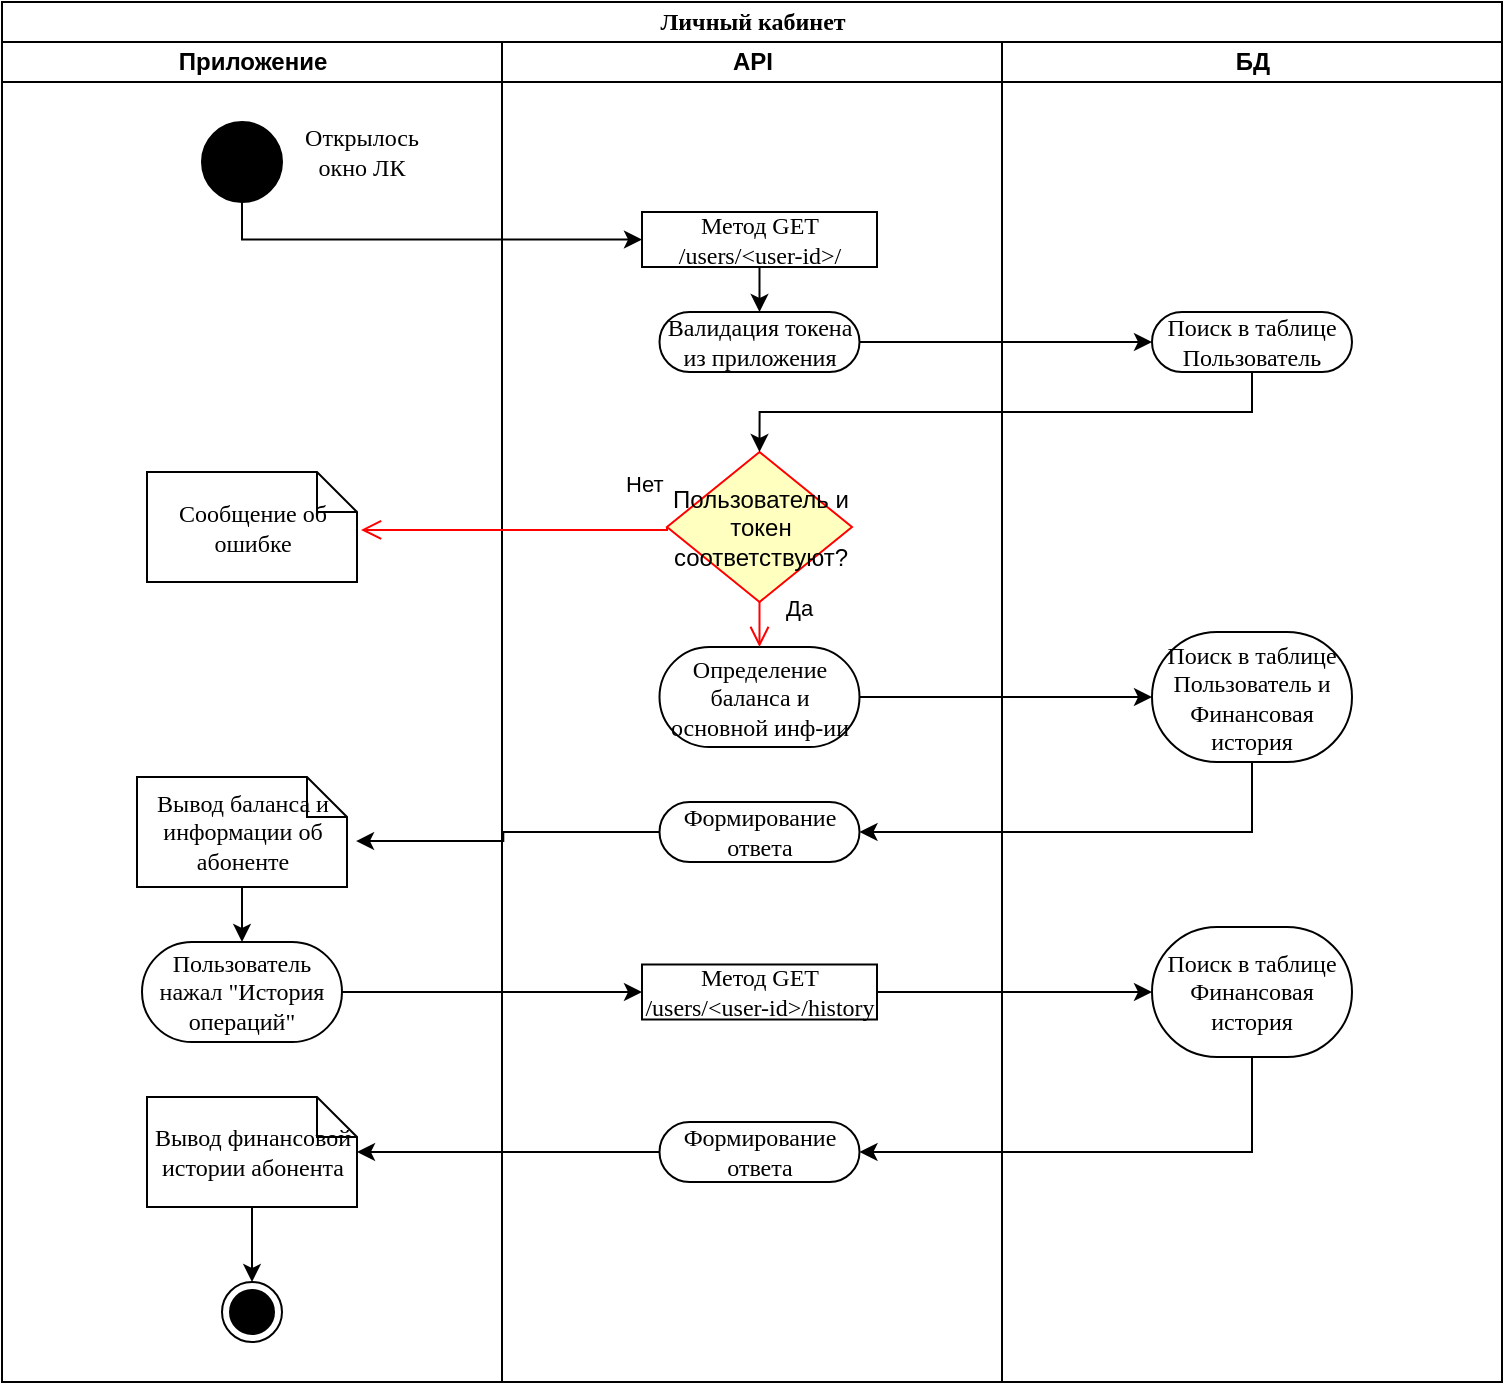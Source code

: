 <mxfile version="20.3.0" type="device"><diagram name="Page-1" id="0783ab3e-0a74-02c8-0abd-f7b4e66b4bec"><mxGraphModel dx="1422" dy="868" grid="1" gridSize="10" guides="1" tooltips="1" connect="1" arrows="1" fold="1" page="1" pageScale="1" pageWidth="850" pageHeight="1100" background="none" math="0" shadow="0"><root><mxCell id="0"/><mxCell id="1" parent="0"/><mxCell id="1c1d494c118603dd-1" value="Личный кабинет" style="swimlane;html=1;childLayout=stackLayout;startSize=20;rounded=0;shadow=0;comic=0;labelBackgroundColor=none;strokeWidth=1;fontFamily=Verdana;fontSize=12;align=center;" parent="1" vertex="1"><mxGeometry x="40" y="30" width="750" height="690" as="geometry"/></mxCell><mxCell id="1c1d494c118603dd-2" value="Приложение" style="swimlane;html=1;startSize=20;" parent="1c1d494c118603dd-1" vertex="1"><mxGeometry y="20" width="250" height="670" as="geometry"/></mxCell><mxCell id="60571a20871a0731-4" value="" style="ellipse;whiteSpace=wrap;html=1;rounded=0;shadow=0;comic=0;labelBackgroundColor=none;strokeWidth=1;fillColor=#000000;fontFamily=Verdana;fontSize=12;align=center;" parent="1c1d494c118603dd-2" vertex="1"><mxGeometry x="100" y="40" width="40" height="40" as="geometry"/></mxCell><mxCell id="r3UgvurVyZAMj0sdFlId-1" value="&lt;font face=&quot;Verdana&quot;&gt;Открылось окно ЛК&lt;/font&gt;" style="text;html=1;strokeColor=none;fillColor=none;align=center;verticalAlign=middle;whiteSpace=wrap;rounded=0;" parent="1c1d494c118603dd-2" vertex="1"><mxGeometry x="150" y="40" width="60" height="30" as="geometry"/></mxCell><mxCell id="vRtvnYASfrfjT17JIGCq-29" value="Сообщение об ошибке" style="shape=note;whiteSpace=wrap;html=1;rounded=0;shadow=0;comic=0;labelBackgroundColor=none;strokeWidth=1;fontFamily=Verdana;fontSize=12;align=center;size=20;" parent="1c1d494c118603dd-2" vertex="1"><mxGeometry x="72.5" y="215" width="105" height="55" as="geometry"/></mxCell><mxCell id="9ROEcL1nkC8CjOMjEzlu-43" value="" style="ellipse;html=1;shape=endState;fillColor=#000000;strokeColor=#000000;" parent="1c1d494c118603dd-2" vertex="1"><mxGeometry x="110" y="620" width="30" height="30" as="geometry"/></mxCell><mxCell id="iT9c6qehQhsHCyzPZ34q-9" style="edgeStyle=orthogonalEdgeStyle;rounded=0;orthogonalLoop=1;jettySize=auto;html=1;exitX=0.5;exitY=1;exitDx=0;exitDy=0;exitPerimeter=0;entryX=0.5;entryY=0;entryDx=0;entryDy=0;" edge="1" parent="1c1d494c118603dd-2" source="iT9c6qehQhsHCyzPZ34q-6" target="iT9c6qehQhsHCyzPZ34q-8"><mxGeometry relative="1" as="geometry"/></mxCell><mxCell id="iT9c6qehQhsHCyzPZ34q-6" value="Вывод баланса и информации об абоненте" style="shape=note;whiteSpace=wrap;html=1;rounded=0;shadow=0;comic=0;labelBackgroundColor=none;strokeWidth=1;fontFamily=Verdana;fontSize=12;align=center;size=20;" vertex="1" parent="1c1d494c118603dd-2"><mxGeometry x="67.5" y="367.5" width="105" height="55" as="geometry"/></mxCell><mxCell id="iT9c6qehQhsHCyzPZ34q-8" value="Пользователь нажал &quot;История операций&quot;" style="rounded=1;whiteSpace=wrap;html=1;shadow=0;comic=0;labelBackgroundColor=none;strokeWidth=1;fontFamily=Verdana;fontSize=12;align=center;arcSize=50;" vertex="1" parent="1c1d494c118603dd-2"><mxGeometry x="70" y="450" width="100" height="50" as="geometry"/></mxCell><mxCell id="iT9c6qehQhsHCyzPZ34q-19" style="edgeStyle=orthogonalEdgeStyle;rounded=0;orthogonalLoop=1;jettySize=auto;html=1;exitX=0.5;exitY=1;exitDx=0;exitDy=0;exitPerimeter=0;entryX=0.5;entryY=0;entryDx=0;entryDy=0;" edge="1" parent="1c1d494c118603dd-2" source="iT9c6qehQhsHCyzPZ34q-17" target="9ROEcL1nkC8CjOMjEzlu-43"><mxGeometry relative="1" as="geometry"/></mxCell><mxCell id="iT9c6qehQhsHCyzPZ34q-17" value="Вывод финансовой истории абонента" style="shape=note;whiteSpace=wrap;html=1;rounded=0;shadow=0;comic=0;labelBackgroundColor=none;strokeWidth=1;fontFamily=Verdana;fontSize=12;align=center;size=20;" vertex="1" parent="1c1d494c118603dd-2"><mxGeometry x="72.5" y="527.5" width="105" height="55" as="geometry"/></mxCell><mxCell id="1c1d494c118603dd-3" value="API" style="swimlane;html=1;startSize=20;" parent="1c1d494c118603dd-1" vertex="1"><mxGeometry x="250" y="20" width="250" height="670" as="geometry"/></mxCell><mxCell id="vRtvnYASfrfjT17JIGCq-17" style="edgeStyle=orthogonalEdgeStyle;rounded=0;orthogonalLoop=1;jettySize=auto;html=1;exitX=0.5;exitY=1;exitDx=0;exitDy=0;entryX=0.5;entryY=0;entryDx=0;entryDy=0;" parent="1c1d494c118603dd-3" source="vRtvnYASfrfjT17JIGCq-3" target="vRtvnYASfrfjT17JIGCq-16" edge="1"><mxGeometry relative="1" as="geometry"/></mxCell><mxCell id="vRtvnYASfrfjT17JIGCq-3" value="Метод GET /users/&amp;lt;user-id&amp;gt;/" style="rounded=0;whiteSpace=wrap;html=1;shadow=0;comic=0;labelBackgroundColor=none;strokeWidth=1;fontFamily=Verdana;fontSize=12;align=center;arcSize=50;" parent="1c1d494c118603dd-3" vertex="1"><mxGeometry x="70" y="85" width="117.5" height="27.5" as="geometry"/></mxCell><mxCell id="vRtvnYASfrfjT17JIGCq-16" value="Валидация токена из приложения" style="rounded=1;whiteSpace=wrap;html=1;shadow=0;comic=0;labelBackgroundColor=none;strokeWidth=1;fontFamily=Verdana;fontSize=12;align=center;arcSize=50;" parent="1c1d494c118603dd-3" vertex="1"><mxGeometry x="78.75" y="135" width="100" height="30" as="geometry"/></mxCell><mxCell id="vRtvnYASfrfjT17JIGCq-25" value="Пользователь и токен соответствуют?" style="rhombus;whiteSpace=wrap;html=1;fillColor=#ffffc0;strokeColor=#ff0000;" parent="1c1d494c118603dd-3" vertex="1"><mxGeometry x="82.5" y="205" width="92.5" height="75" as="geometry"/></mxCell><mxCell id="iT9c6qehQhsHCyzPZ34q-1" value="Определение баланса и основной инф-ии" style="rounded=1;whiteSpace=wrap;html=1;shadow=0;comic=0;labelBackgroundColor=none;strokeWidth=1;fontFamily=Verdana;fontSize=12;align=center;arcSize=50;" vertex="1" parent="1c1d494c118603dd-3"><mxGeometry x="78.75" y="302.5" width="100" height="50" as="geometry"/></mxCell><mxCell id="iT9c6qehQhsHCyzPZ34q-2" value="Формирование ответа" style="rounded=1;whiteSpace=wrap;html=1;shadow=0;comic=0;labelBackgroundColor=none;strokeWidth=1;fontFamily=Verdana;fontSize=12;align=center;arcSize=50;" vertex="1" parent="1c1d494c118603dd-3"><mxGeometry x="78.75" y="380" width="100" height="30" as="geometry"/></mxCell><mxCell id="vRtvnYASfrfjT17JIGCq-27" value="Да" style="edgeStyle=orthogonalEdgeStyle;html=1;align=left;verticalAlign=top;endArrow=open;endSize=8;strokeColor=#ff0000;rounded=0;entryX=0.5;entryY=0;entryDx=0;entryDy=0;" parent="1c1d494c118603dd-3" source="vRtvnYASfrfjT17JIGCq-25" target="iT9c6qehQhsHCyzPZ34q-1" edge="1"><mxGeometry x="-1" y="15" relative="1" as="geometry"><mxPoint x="122.5" y="375" as="targetPoint"/><mxPoint x="-4" y="-10" as="offset"/></mxGeometry></mxCell><mxCell id="iT9c6qehQhsHCyzPZ34q-11" value="Метод GET /users/&amp;lt;user-id&amp;gt;/history" style="rounded=0;whiteSpace=wrap;html=1;shadow=0;comic=0;labelBackgroundColor=none;strokeWidth=1;fontFamily=Verdana;fontSize=12;align=center;arcSize=50;" vertex="1" parent="1c1d494c118603dd-3"><mxGeometry x="70" y="461.25" width="117.5" height="27.5" as="geometry"/></mxCell><mxCell id="iT9c6qehQhsHCyzPZ34q-15" value="Формирование ответа" style="rounded=1;whiteSpace=wrap;html=1;shadow=0;comic=0;labelBackgroundColor=none;strokeWidth=1;fontFamily=Verdana;fontSize=12;align=center;arcSize=50;" vertex="1" parent="1c1d494c118603dd-3"><mxGeometry x="78.75" y="540" width="100" height="30" as="geometry"/></mxCell><mxCell id="1c1d494c118603dd-4" value="БД" style="swimlane;html=1;startSize=20;" parent="1c1d494c118603dd-1" vertex="1"><mxGeometry x="500" y="20" width="250" height="670" as="geometry"><mxRectangle x="500" y="20" width="40" height="970" as="alternateBounds"/></mxGeometry></mxCell><mxCell id="vRtvnYASfrfjT17JIGCq-21" value="Поиск в таблице Пользователь" style="rounded=1;whiteSpace=wrap;html=1;shadow=0;comic=0;labelBackgroundColor=none;strokeWidth=1;fontFamily=Verdana;fontSize=12;align=center;arcSize=50;" parent="1c1d494c118603dd-4" vertex="1"><mxGeometry x="75" y="135" width="100" height="30" as="geometry"/></mxCell><mxCell id="9ROEcL1nkC8CjOMjEzlu-1" value="Поиск в таблице Пользователь и Финансовая история" style="rounded=1;whiteSpace=wrap;html=1;shadow=0;comic=0;labelBackgroundColor=none;strokeWidth=1;fontFamily=Verdana;fontSize=12;align=center;arcSize=50;" parent="1c1d494c118603dd-4" vertex="1"><mxGeometry x="75" y="295" width="100" height="65" as="geometry"/></mxCell><mxCell id="iT9c6qehQhsHCyzPZ34q-13" value="Поиск в таблице Финансовая история" style="rounded=1;whiteSpace=wrap;html=1;shadow=0;comic=0;labelBackgroundColor=none;strokeWidth=1;fontFamily=Verdana;fontSize=12;align=center;arcSize=50;" vertex="1" parent="1c1d494c118603dd-4"><mxGeometry x="75" y="442.5" width="100" height="65" as="geometry"/></mxCell><mxCell id="vRtvnYASfrfjT17JIGCq-22" style="edgeStyle=orthogonalEdgeStyle;rounded=0;orthogonalLoop=1;jettySize=auto;html=1;exitX=1;exitY=0.5;exitDx=0;exitDy=0;entryX=0;entryY=0.5;entryDx=0;entryDy=0;" parent="1c1d494c118603dd-1" source="vRtvnYASfrfjT17JIGCq-16" target="vRtvnYASfrfjT17JIGCq-21" edge="1"><mxGeometry relative="1" as="geometry"/></mxCell><mxCell id="vRtvnYASfrfjT17JIGCq-26" value="Нет" style="edgeStyle=orthogonalEdgeStyle;html=1;align=left;verticalAlign=bottom;endArrow=open;endSize=8;strokeColor=#ff0000;rounded=0;entryX=1.019;entryY=0.527;entryDx=0;entryDy=0;entryPerimeter=0;exitX=0;exitY=0.5;exitDx=0;exitDy=0;" parent="1c1d494c118603dd-1" source="vRtvnYASfrfjT17JIGCq-25" target="vRtvnYASfrfjT17JIGCq-29" edge="1"><mxGeometry x="-0.689" y="-14" relative="1" as="geometry"><mxPoint x="200" y="275" as="targetPoint"/><mxPoint x="310" y="245" as="sourcePoint"/><Array as="points"><mxPoint x="333" y="264"/></Array><mxPoint as="offset"/></mxGeometry></mxCell><mxCell id="r3UgvurVyZAMj0sdFlId-4" value="" style="edgeStyle=orthogonalEdgeStyle;rounded=0;orthogonalLoop=1;jettySize=auto;html=1;entryX=0;entryY=0.5;entryDx=0;entryDy=0;" parent="1c1d494c118603dd-1" source="60571a20871a0731-4" target="vRtvnYASfrfjT17JIGCq-3" edge="1"><mxGeometry relative="1" as="geometry"><mxPoint x="120" y="125" as="targetPoint"/><Array as="points"><mxPoint x="120" y="119"/></Array></mxGeometry></mxCell><mxCell id="vRtvnYASfrfjT17JIGCq-23" style="edgeStyle=orthogonalEdgeStyle;rounded=0;orthogonalLoop=1;jettySize=auto;html=1;exitX=0.5;exitY=1;exitDx=0;exitDy=0;entryX=0.5;entryY=0;entryDx=0;entryDy=0;" parent="1c1d494c118603dd-1" source="vRtvnYASfrfjT17JIGCq-21" target="vRtvnYASfrfjT17JIGCq-25" edge="1"><mxGeometry relative="1" as="geometry"><mxPoint x="625" y="235" as="targetPoint"/></mxGeometry></mxCell><mxCell id="iT9c6qehQhsHCyzPZ34q-4" style="edgeStyle=orthogonalEdgeStyle;rounded=0;orthogonalLoop=1;jettySize=auto;html=1;exitX=1;exitY=0.5;exitDx=0;exitDy=0;entryX=0;entryY=0.5;entryDx=0;entryDy=0;" edge="1" parent="1c1d494c118603dd-1" source="iT9c6qehQhsHCyzPZ34q-1" target="9ROEcL1nkC8CjOMjEzlu-1"><mxGeometry relative="1" as="geometry"/></mxCell><mxCell id="iT9c6qehQhsHCyzPZ34q-5" style="edgeStyle=orthogonalEdgeStyle;rounded=0;orthogonalLoop=1;jettySize=auto;html=1;exitX=0.5;exitY=1;exitDx=0;exitDy=0;entryX=1;entryY=0.5;entryDx=0;entryDy=0;" edge="1" parent="1c1d494c118603dd-1" source="9ROEcL1nkC8CjOMjEzlu-1" target="iT9c6qehQhsHCyzPZ34q-2"><mxGeometry relative="1" as="geometry"/></mxCell><mxCell id="iT9c6qehQhsHCyzPZ34q-7" style="edgeStyle=orthogonalEdgeStyle;rounded=0;orthogonalLoop=1;jettySize=auto;html=1;exitX=0;exitY=0.5;exitDx=0;exitDy=0;entryX=1.043;entryY=0.582;entryDx=0;entryDy=0;entryPerimeter=0;" edge="1" parent="1c1d494c118603dd-1" source="iT9c6qehQhsHCyzPZ34q-2" target="iT9c6qehQhsHCyzPZ34q-6"><mxGeometry relative="1" as="geometry"/></mxCell><mxCell id="iT9c6qehQhsHCyzPZ34q-12" style="edgeStyle=orthogonalEdgeStyle;rounded=0;orthogonalLoop=1;jettySize=auto;html=1;exitX=1;exitY=0.5;exitDx=0;exitDy=0;entryX=0;entryY=0.5;entryDx=0;entryDy=0;" edge="1" parent="1c1d494c118603dd-1" source="iT9c6qehQhsHCyzPZ34q-8" target="iT9c6qehQhsHCyzPZ34q-11"><mxGeometry relative="1" as="geometry"/></mxCell><mxCell id="iT9c6qehQhsHCyzPZ34q-14" style="edgeStyle=orthogonalEdgeStyle;rounded=0;orthogonalLoop=1;jettySize=auto;html=1;exitX=1;exitY=0.5;exitDx=0;exitDy=0;entryX=0;entryY=0.5;entryDx=0;entryDy=0;" edge="1" parent="1c1d494c118603dd-1" source="iT9c6qehQhsHCyzPZ34q-11" target="iT9c6qehQhsHCyzPZ34q-13"><mxGeometry relative="1" as="geometry"/></mxCell><mxCell id="iT9c6qehQhsHCyzPZ34q-16" style="edgeStyle=orthogonalEdgeStyle;rounded=0;orthogonalLoop=1;jettySize=auto;html=1;exitX=0.5;exitY=1;exitDx=0;exitDy=0;entryX=1;entryY=0.5;entryDx=0;entryDy=0;" edge="1" parent="1c1d494c118603dd-1" source="iT9c6qehQhsHCyzPZ34q-13" target="iT9c6qehQhsHCyzPZ34q-15"><mxGeometry relative="1" as="geometry"/></mxCell><mxCell id="iT9c6qehQhsHCyzPZ34q-18" style="edgeStyle=orthogonalEdgeStyle;rounded=0;orthogonalLoop=1;jettySize=auto;html=1;exitX=0;exitY=0.5;exitDx=0;exitDy=0;" edge="1" parent="1c1d494c118603dd-1" source="iT9c6qehQhsHCyzPZ34q-15" target="iT9c6qehQhsHCyzPZ34q-17"><mxGeometry relative="1" as="geometry"><mxPoint x="230" y="660" as="targetPoint"/><Array as="points"/></mxGeometry></mxCell></root></mxGraphModel></diagram></mxfile>